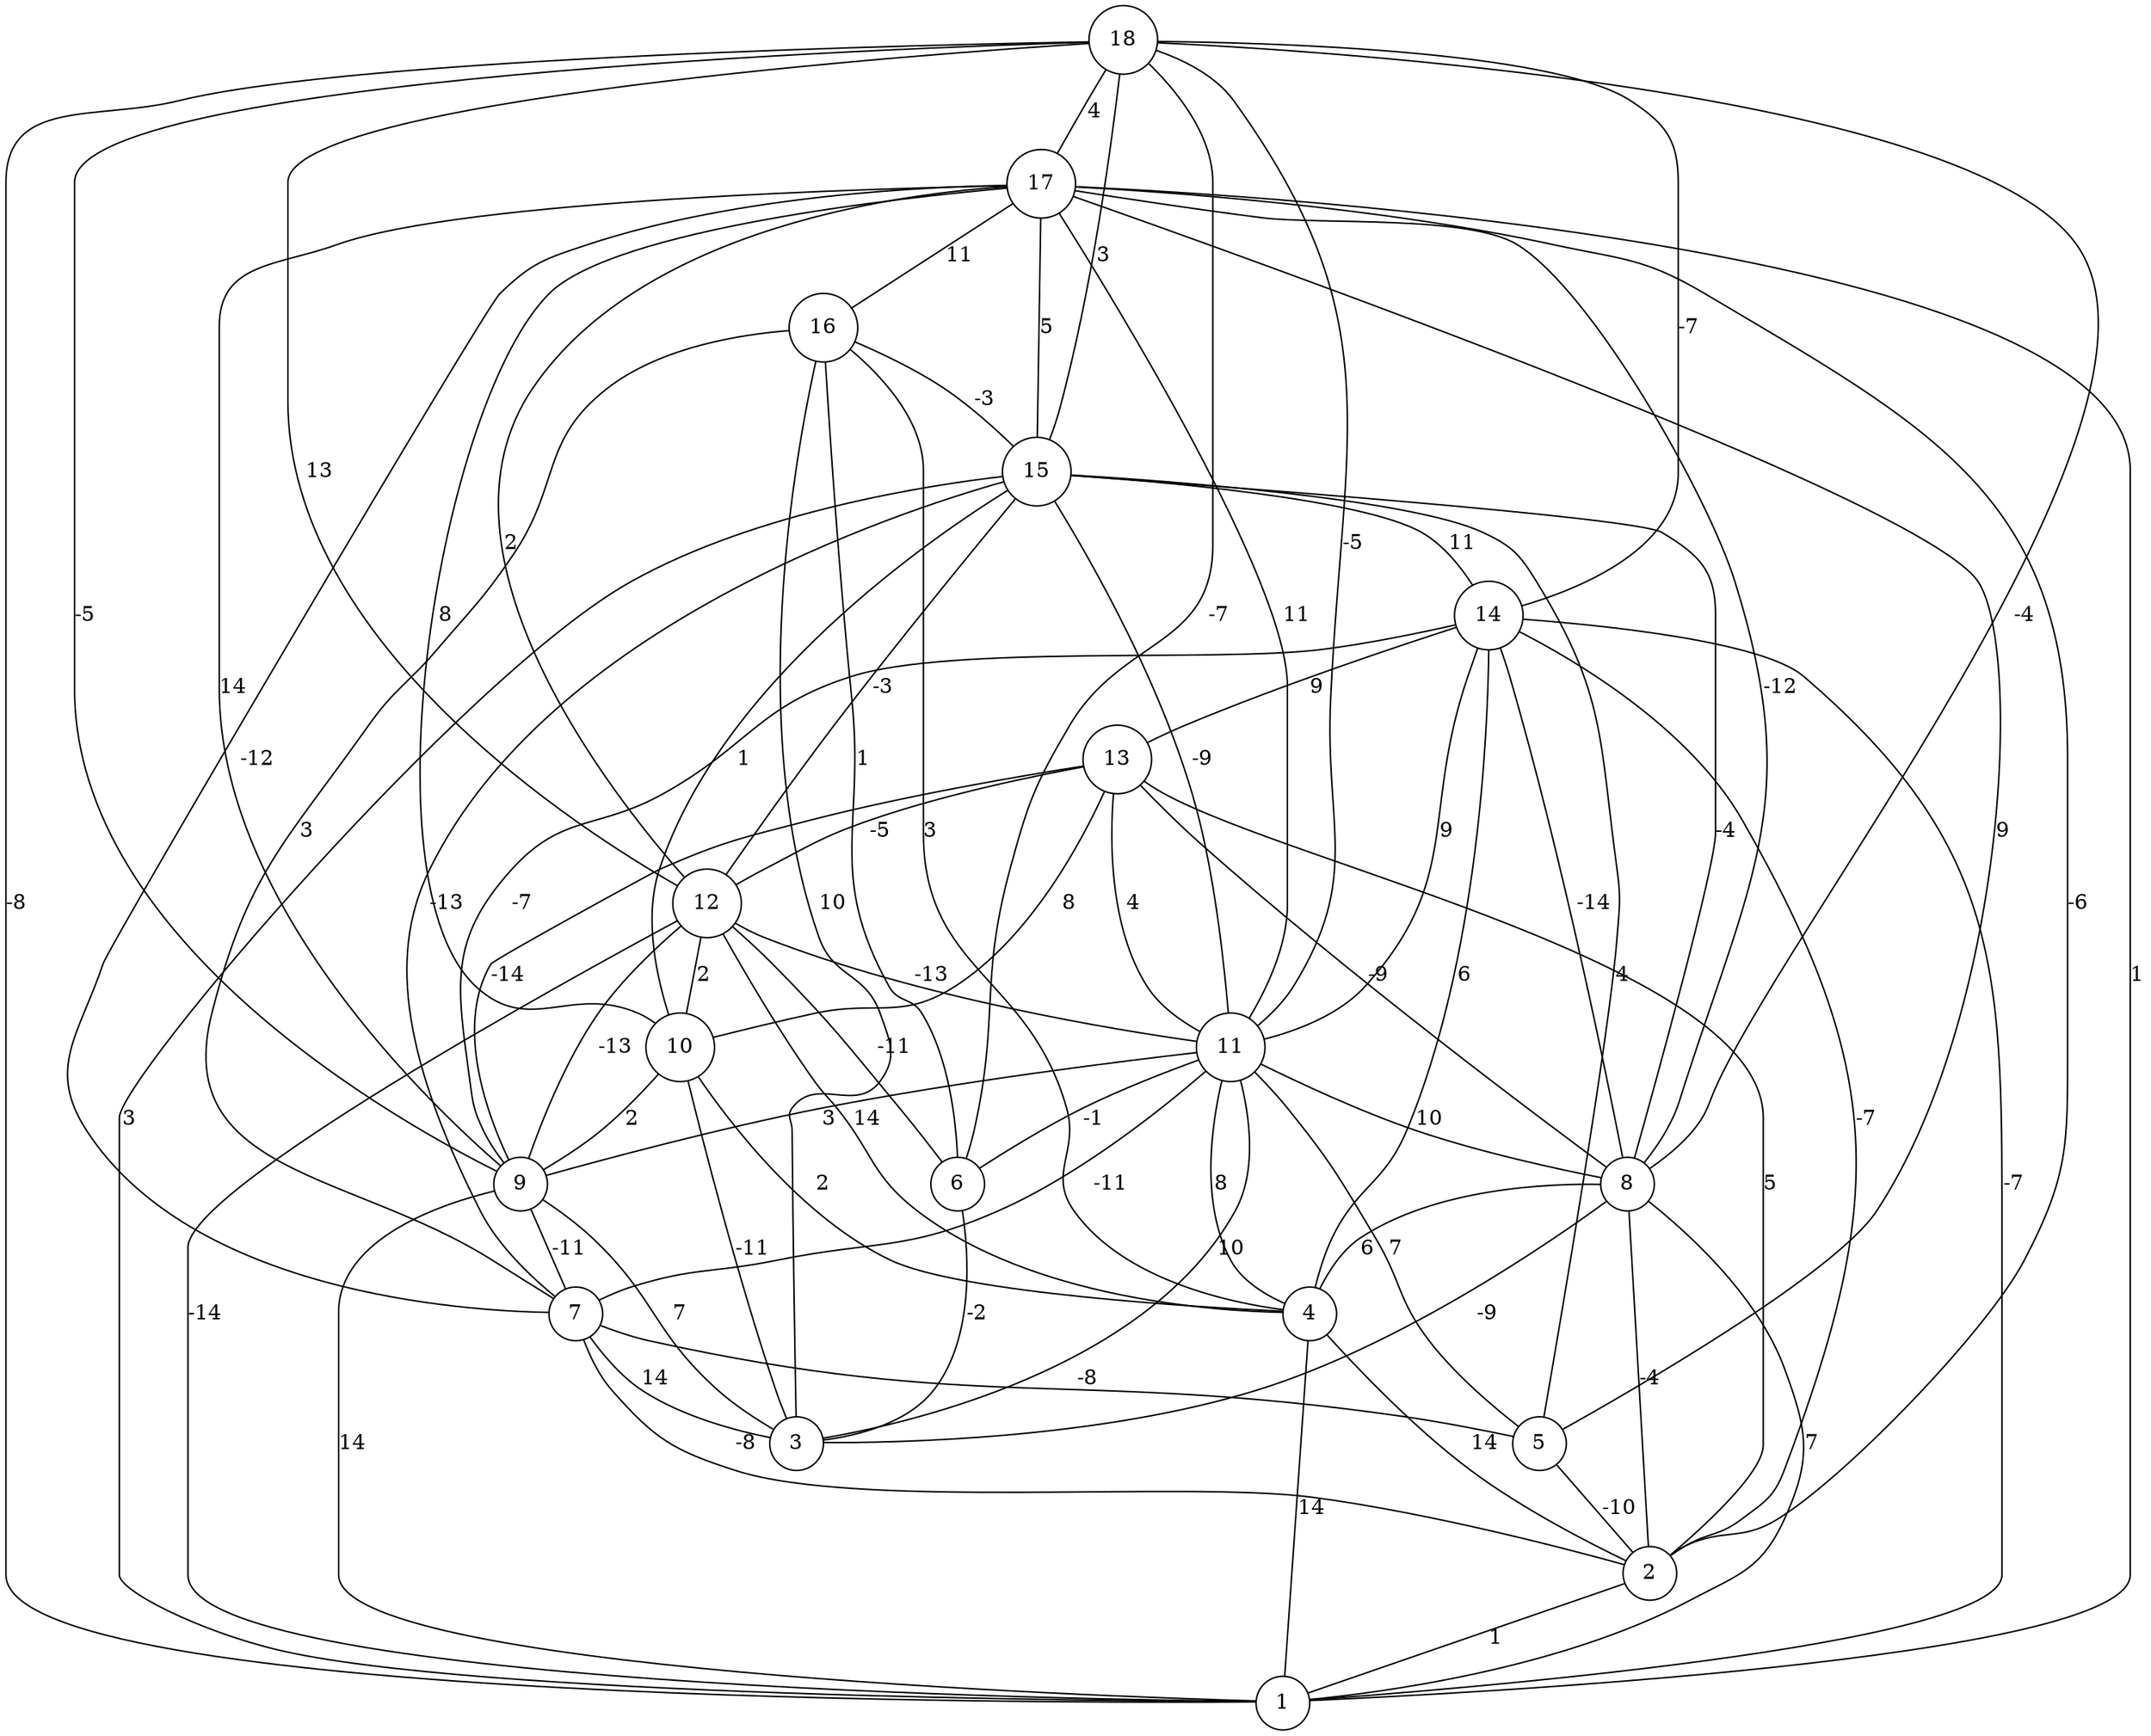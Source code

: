 graph { 
	 fontname="Helvetica,Arial,sans-serif" 
	 node [shape = circle]; 
	 18 -- 1 [label = "-8"];
	 18 -- 6 [label = "-7"];
	 18 -- 8 [label = "-4"];
	 18 -- 9 [label = "-5"];
	 18 -- 11 [label = "-5"];
	 18 -- 12 [label = "13"];
	 18 -- 14 [label = "-7"];
	 18 -- 15 [label = "3"];
	 18 -- 17 [label = "4"];
	 17 -- 1 [label = "1"];
	 17 -- 2 [label = "-6"];
	 17 -- 5 [label = "9"];
	 17 -- 7 [label = "-12"];
	 17 -- 8 [label = "-12"];
	 17 -- 9 [label = "14"];
	 17 -- 10 [label = "8"];
	 17 -- 11 [label = "11"];
	 17 -- 12 [label = "2"];
	 17 -- 15 [label = "5"];
	 17 -- 16 [label = "11"];
	 16 -- 3 [label = "10"];
	 16 -- 4 [label = "3"];
	 16 -- 6 [label = "1"];
	 16 -- 7 [label = "3"];
	 16 -- 15 [label = "-3"];
	 15 -- 1 [label = "3"];
	 15 -- 5 [label = "4"];
	 15 -- 7 [label = "-13"];
	 15 -- 8 [label = "-4"];
	 15 -- 10 [label = "1"];
	 15 -- 11 [label = "-9"];
	 15 -- 12 [label = "-3"];
	 15 -- 14 [label = "11"];
	 14 -- 1 [label = "-7"];
	 14 -- 2 [label = "-7"];
	 14 -- 4 [label = "6"];
	 14 -- 8 [label = "-14"];
	 14 -- 9 [label = "-7"];
	 14 -- 11 [label = "9"];
	 14 -- 13 [label = "9"];
	 13 -- 2 [label = "5"];
	 13 -- 8 [label = "-9"];
	 13 -- 9 [label = "-14"];
	 13 -- 10 [label = "8"];
	 13 -- 11 [label = "4"];
	 13 -- 12 [label = "-5"];
	 12 -- 1 [label = "-14"];
	 12 -- 4 [label = "14"];
	 12 -- 6 [label = "-11"];
	 12 -- 9 [label = "-13"];
	 12 -- 10 [label = "2"];
	 12 -- 11 [label = "-13"];
	 11 -- 3 [label = "10"];
	 11 -- 4 [label = "8"];
	 11 -- 5 [label = "7"];
	 11 -- 6 [label = "-1"];
	 11 -- 7 [label = "-11"];
	 11 -- 8 [label = "10"];
	 11 -- 9 [label = "3"];
	 10 -- 3 [label = "-11"];
	 10 -- 4 [label = "2"];
	 10 -- 9 [label = "2"];
	 9 -- 1 [label = "14"];
	 9 -- 3 [label = "7"];
	 9 -- 7 [label = "-11"];
	 8 -- 1 [label = "7"];
	 8 -- 2 [label = "-4"];
	 8 -- 3 [label = "-9"];
	 8 -- 4 [label = "6"];
	 7 -- 2 [label = "-8"];
	 7 -- 3 [label = "14"];
	 7 -- 5 [label = "-8"];
	 6 -- 3 [label = "-2"];
	 5 -- 2 [label = "-10"];
	 4 -- 1 [label = "14"];
	 4 -- 2 [label = "14"];
	 2 -- 1 [label = "1"];
	 1;
	 2;
	 3;
	 4;
	 5;
	 6;
	 7;
	 8;
	 9;
	 10;
	 11;
	 12;
	 13;
	 14;
	 15;
	 16;
	 17;
	 18;
}
